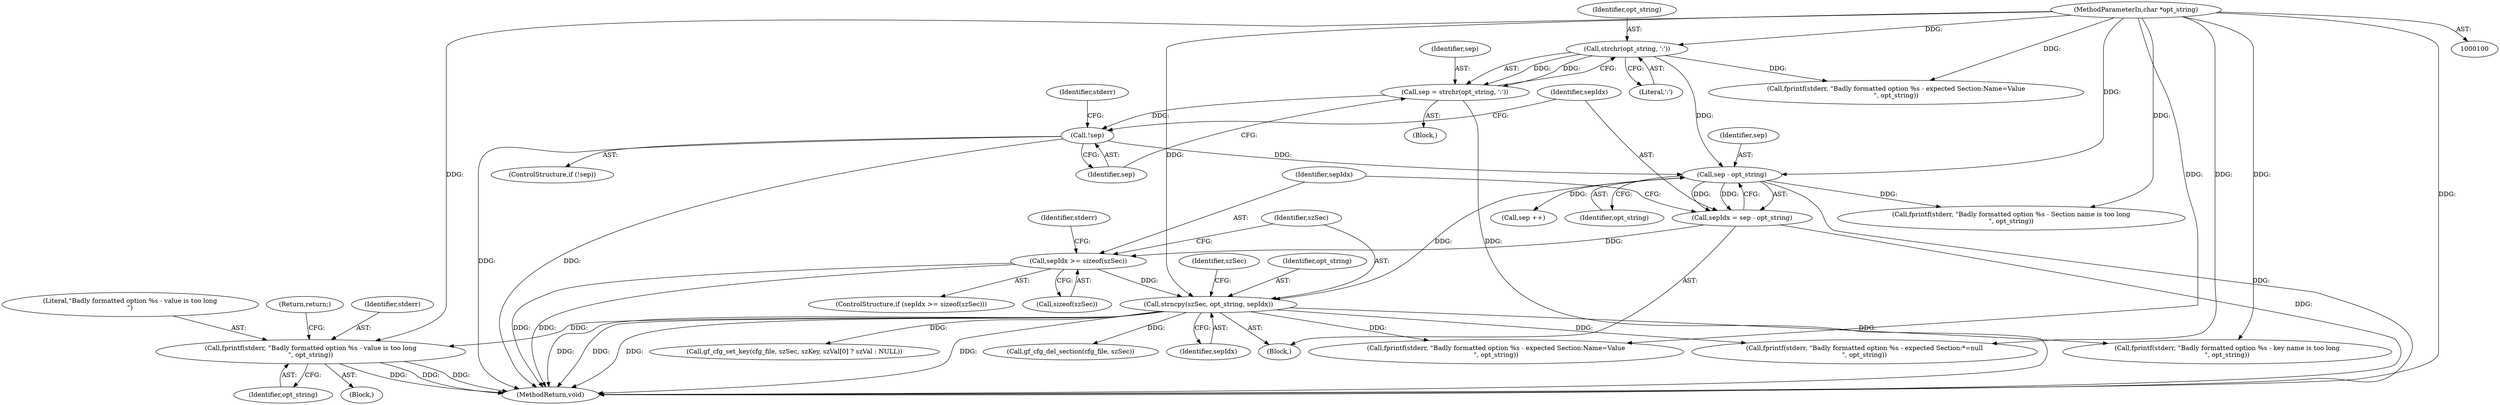 digraph "0_gpac_35ab4475a7df9b2a4bcab235e379c0c3ec543658_2@API" {
"1000201" [label="(Call,fprintf(stderr, \"Badly formatted option %s - value is too long\n\", opt_string))"];
"1000140" [label="(Call,strncpy(szSec, opt_string, sepIdx))"];
"1000126" [label="(Call,sep - opt_string)"];
"1000114" [label="(Call,!sep)"];
"1000108" [label="(Call,sep = strchr(opt_string, ':'))"];
"1000110" [label="(Call,strchr(opt_string, ':'))"];
"1000101" [label="(MethodParameterIn,char *opt_string)"];
"1000130" [label="(Call,sepIdx >= sizeof(szSec))"];
"1000124" [label="(Call,sepIdx = sep - opt_string)"];
"1000227" [label="(Call,gf_cfg_del_section(cfg_file, szSec))"];
"1000204" [label="(Identifier,opt_string)"];
"1000143" [label="(Identifier,sepIdx)"];
"1000124" [label="(Call,sepIdx = sep - opt_string)"];
"1000114" [label="(Call,!sep)"];
"1000128" [label="(Identifier,opt_string)"];
"1000141" [label="(Identifier,szSec)"];
"1000200" [label="(Block,)"];
"1000252" [label="(MethodReturn,void)"];
"1000118" [label="(Identifier,stderr)"];
"1000203" [label="(Literal,\"Badly formatted option %s - value is too long\n\")"];
"1000125" [label="(Identifier,sepIdx)"];
"1000115" [label="(Identifier,sep)"];
"1000140" [label="(Call,strncpy(szSec, opt_string, sepIdx))"];
"1000142" [label="(Identifier,opt_string)"];
"1000110" [label="(Call,strchr(opt_string, ':'))"];
"1000129" [label="(ControlStructure,if (sepIdx >= sizeof(szSec)))"];
"1000127" [label="(Identifier,sep)"];
"1000108" [label="(Call,sep = strchr(opt_string, ':'))"];
"1000178" [label="(Call,fprintf(stderr, \"Badly formatted option %s - key name is too long\n\", opt_string))"];
"1000130" [label="(Call,sepIdx >= sizeof(szSec))"];
"1000126" [label="(Call,sep - opt_string)"];
"1000205" [label="(Return,return;)"];
"1000201" [label="(Call,fprintf(stderr, \"Badly formatted option %s - value is too long\n\", opt_string))"];
"1000117" [label="(Call,fprintf(stderr, \"Badly formatted option %s - expected Section:Name=Value\n\", opt_string))"];
"1000135" [label="(Call,fprintf(stderr, \"Badly formatted option %s - Section name is too long\n\", opt_string))"];
"1000146" [label="(Identifier,szSec)"];
"1000112" [label="(Literal,':')"];
"1000111" [label="(Identifier,opt_string)"];
"1000101" [label="(MethodParameterIn,char *opt_string)"];
"1000242" [label="(Call,gf_cfg_set_key(cfg_file, szSec, szKey, szVal[0] ? szVal : NULL))"];
"1000149" [label="(Call,sep ++)"];
"1000113" [label="(ControlStructure,if (!sep))"];
"1000102" [label="(Block,)"];
"1000109" [label="(Identifier,sep)"];
"1000132" [label="(Call,sizeof(szSec))"];
"1000122" [label="(Block,)"];
"1000160" [label="(Call,fprintf(stderr, \"Badly formatted option %s - expected Section:Name=Value\n\", opt_string))"];
"1000202" [label="(Identifier,stderr)"];
"1000222" [label="(Call,fprintf(stderr, \"Badly formatted option %s - expected Section:*=null\n\", opt_string))"];
"1000131" [label="(Identifier,sepIdx)"];
"1000136" [label="(Identifier,stderr)"];
"1000201" -> "1000200"  [label="AST: "];
"1000201" -> "1000204"  [label="CFG: "];
"1000202" -> "1000201"  [label="AST: "];
"1000203" -> "1000201"  [label="AST: "];
"1000204" -> "1000201"  [label="AST: "];
"1000205" -> "1000201"  [label="CFG: "];
"1000201" -> "1000252"  [label="DDG: "];
"1000201" -> "1000252"  [label="DDG: "];
"1000201" -> "1000252"  [label="DDG: "];
"1000140" -> "1000201"  [label="DDG: "];
"1000101" -> "1000201"  [label="DDG: "];
"1000140" -> "1000122"  [label="AST: "];
"1000140" -> "1000143"  [label="CFG: "];
"1000141" -> "1000140"  [label="AST: "];
"1000142" -> "1000140"  [label="AST: "];
"1000143" -> "1000140"  [label="AST: "];
"1000146" -> "1000140"  [label="CFG: "];
"1000140" -> "1000252"  [label="DDG: "];
"1000140" -> "1000252"  [label="DDG: "];
"1000140" -> "1000252"  [label="DDG: "];
"1000140" -> "1000252"  [label="DDG: "];
"1000126" -> "1000140"  [label="DDG: "];
"1000101" -> "1000140"  [label="DDG: "];
"1000130" -> "1000140"  [label="DDG: "];
"1000140" -> "1000160"  [label="DDG: "];
"1000140" -> "1000178"  [label="DDG: "];
"1000140" -> "1000222"  [label="DDG: "];
"1000140" -> "1000227"  [label="DDG: "];
"1000140" -> "1000242"  [label="DDG: "];
"1000126" -> "1000124"  [label="AST: "];
"1000126" -> "1000128"  [label="CFG: "];
"1000127" -> "1000126"  [label="AST: "];
"1000128" -> "1000126"  [label="AST: "];
"1000124" -> "1000126"  [label="CFG: "];
"1000126" -> "1000252"  [label="DDG: "];
"1000126" -> "1000124"  [label="DDG: "];
"1000126" -> "1000124"  [label="DDG: "];
"1000114" -> "1000126"  [label="DDG: "];
"1000110" -> "1000126"  [label="DDG: "];
"1000101" -> "1000126"  [label="DDG: "];
"1000126" -> "1000135"  [label="DDG: "];
"1000126" -> "1000149"  [label="DDG: "];
"1000114" -> "1000113"  [label="AST: "];
"1000114" -> "1000115"  [label="CFG: "];
"1000115" -> "1000114"  [label="AST: "];
"1000118" -> "1000114"  [label="CFG: "];
"1000125" -> "1000114"  [label="CFG: "];
"1000114" -> "1000252"  [label="DDG: "];
"1000114" -> "1000252"  [label="DDG: "];
"1000108" -> "1000114"  [label="DDG: "];
"1000108" -> "1000102"  [label="AST: "];
"1000108" -> "1000110"  [label="CFG: "];
"1000109" -> "1000108"  [label="AST: "];
"1000110" -> "1000108"  [label="AST: "];
"1000115" -> "1000108"  [label="CFG: "];
"1000108" -> "1000252"  [label="DDG: "];
"1000110" -> "1000108"  [label="DDG: "];
"1000110" -> "1000108"  [label="DDG: "];
"1000110" -> "1000112"  [label="CFG: "];
"1000111" -> "1000110"  [label="AST: "];
"1000112" -> "1000110"  [label="AST: "];
"1000101" -> "1000110"  [label="DDG: "];
"1000110" -> "1000117"  [label="DDG: "];
"1000101" -> "1000100"  [label="AST: "];
"1000101" -> "1000252"  [label="DDG: "];
"1000101" -> "1000117"  [label="DDG: "];
"1000101" -> "1000135"  [label="DDG: "];
"1000101" -> "1000160"  [label="DDG: "];
"1000101" -> "1000178"  [label="DDG: "];
"1000101" -> "1000222"  [label="DDG: "];
"1000130" -> "1000129"  [label="AST: "];
"1000130" -> "1000132"  [label="CFG: "];
"1000131" -> "1000130"  [label="AST: "];
"1000132" -> "1000130"  [label="AST: "];
"1000136" -> "1000130"  [label="CFG: "];
"1000141" -> "1000130"  [label="CFG: "];
"1000130" -> "1000252"  [label="DDG: "];
"1000130" -> "1000252"  [label="DDG: "];
"1000124" -> "1000130"  [label="DDG: "];
"1000124" -> "1000122"  [label="AST: "];
"1000125" -> "1000124"  [label="AST: "];
"1000131" -> "1000124"  [label="CFG: "];
"1000124" -> "1000252"  [label="DDG: "];
}
